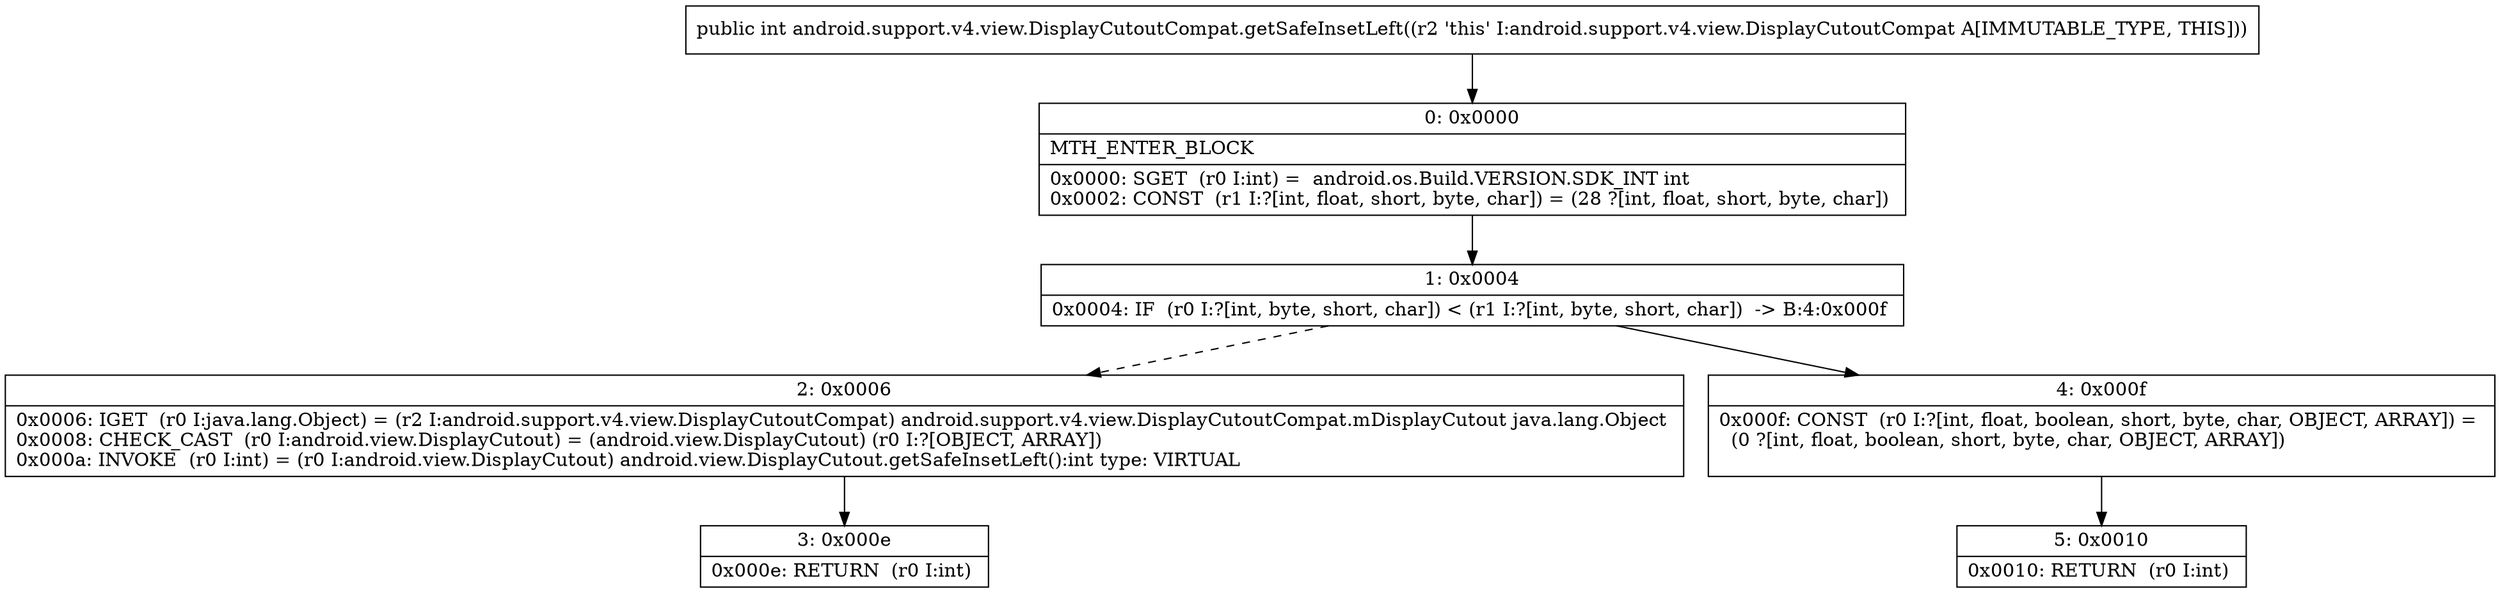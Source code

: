 digraph "CFG forandroid.support.v4.view.DisplayCutoutCompat.getSafeInsetLeft()I" {
Node_0 [shape=record,label="{0\:\ 0x0000|MTH_ENTER_BLOCK\l|0x0000: SGET  (r0 I:int) =  android.os.Build.VERSION.SDK_INT int \l0x0002: CONST  (r1 I:?[int, float, short, byte, char]) = (28 ?[int, float, short, byte, char]) \l}"];
Node_1 [shape=record,label="{1\:\ 0x0004|0x0004: IF  (r0 I:?[int, byte, short, char]) \< (r1 I:?[int, byte, short, char])  \-\> B:4:0x000f \l}"];
Node_2 [shape=record,label="{2\:\ 0x0006|0x0006: IGET  (r0 I:java.lang.Object) = (r2 I:android.support.v4.view.DisplayCutoutCompat) android.support.v4.view.DisplayCutoutCompat.mDisplayCutout java.lang.Object \l0x0008: CHECK_CAST  (r0 I:android.view.DisplayCutout) = (android.view.DisplayCutout) (r0 I:?[OBJECT, ARRAY]) \l0x000a: INVOKE  (r0 I:int) = (r0 I:android.view.DisplayCutout) android.view.DisplayCutout.getSafeInsetLeft():int type: VIRTUAL \l}"];
Node_3 [shape=record,label="{3\:\ 0x000e|0x000e: RETURN  (r0 I:int) \l}"];
Node_4 [shape=record,label="{4\:\ 0x000f|0x000f: CONST  (r0 I:?[int, float, boolean, short, byte, char, OBJECT, ARRAY]) = \l  (0 ?[int, float, boolean, short, byte, char, OBJECT, ARRAY])\l \l}"];
Node_5 [shape=record,label="{5\:\ 0x0010|0x0010: RETURN  (r0 I:int) \l}"];
MethodNode[shape=record,label="{public int android.support.v4.view.DisplayCutoutCompat.getSafeInsetLeft((r2 'this' I:android.support.v4.view.DisplayCutoutCompat A[IMMUTABLE_TYPE, THIS])) }"];
MethodNode -> Node_0;
Node_0 -> Node_1;
Node_1 -> Node_2[style=dashed];
Node_1 -> Node_4;
Node_2 -> Node_3;
Node_4 -> Node_5;
}

